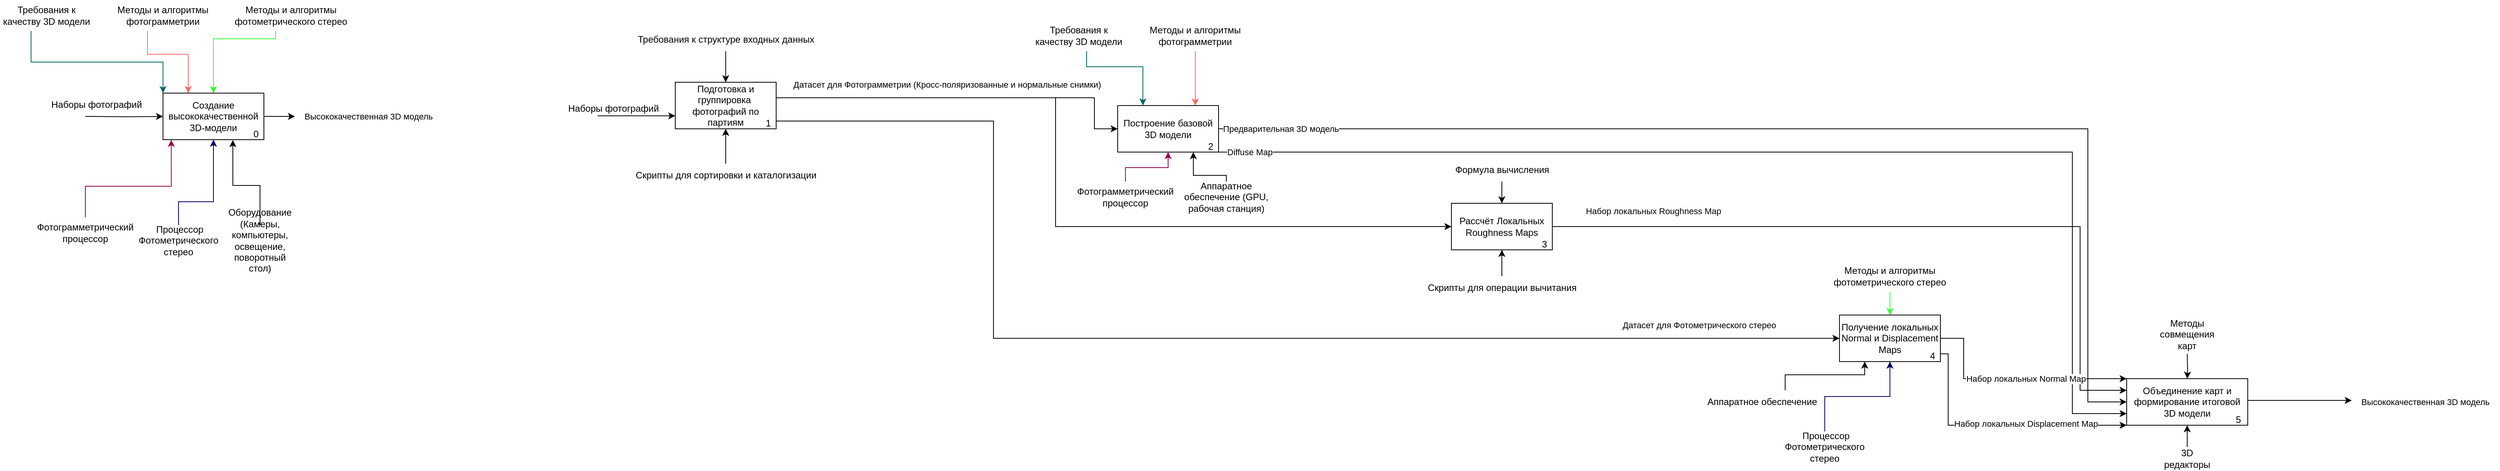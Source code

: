 <mxfile version="26.1.1">
  <diagram name="Страница — 1" id="NDfYiFxSxV_PJeX2wxCn">
    <mxGraphModel dx="1988" dy="931" grid="1" gridSize="10" guides="1" tooltips="1" connect="1" arrows="1" fold="1" page="1" pageScale="1" pageWidth="827" pageHeight="1169" math="0" shadow="0">
      <root>
        <mxCell id="0" />
        <mxCell id="1" parent="0" />
        <mxCell id="a2V4H0LdFu0M5qWoZMPw-4" value="Наборы фотографий" style="text;html=1;align=center;verticalAlign=middle;resizable=0;points=[];autosize=1;strokeColor=none;fillColor=none;" parent="1" vertex="1">
          <mxGeometry x="910" y="499" width="140" height="30" as="geometry" />
        </mxCell>
        <mxCell id="a2V4H0LdFu0M5qWoZMPw-85" style="edgeStyle=orthogonalEdgeStyle;rounded=0;orthogonalLoop=1;jettySize=auto;html=1;entryX=0.25;entryY=0;entryDx=0;entryDy=0;strokeColor=#006666;" parent="1" source="a2V4H0LdFu0M5qWoZMPw-7" target="a2V4H0LdFu0M5qWoZMPw-63" edge="1">
          <mxGeometry relative="1" as="geometry">
            <Array as="points">
              <mxPoint x="1590" y="460" />
              <mxPoint x="1663" y="460" />
            </Array>
          </mxGeometry>
        </mxCell>
        <mxCell id="a2V4H0LdFu0M5qWoZMPw-7" value="Требования к качеству 3D модели" style="text;html=1;align=center;verticalAlign=middle;whiteSpace=wrap;rounded=0;" parent="1" vertex="1">
          <mxGeometry x="1520" y="400" width="120" height="40" as="geometry" />
        </mxCell>
        <mxCell id="a2V4H0LdFu0M5qWoZMPw-68" style="edgeStyle=orthogonalEdgeStyle;rounded=0;orthogonalLoop=1;jettySize=auto;html=1;strokeColor=#FF6666;" parent="1" source="a2V4H0LdFu0M5qWoZMPw-9" target="a2V4H0LdFu0M5qWoZMPw-63" edge="1">
          <mxGeometry relative="1" as="geometry">
            <Array as="points">
              <mxPoint x="1695" y="400" />
              <mxPoint x="1695" y="400" />
            </Array>
          </mxGeometry>
        </mxCell>
        <mxCell id="a2V4H0LdFu0M5qWoZMPw-9" value="Методы и алгоритмы фотограмметрии" style="text;html=1;align=center;verticalAlign=middle;whiteSpace=wrap;rounded=0;" parent="1" vertex="1">
          <mxGeometry x="1670" y="400" width="120" height="40" as="geometry" />
        </mxCell>
        <mxCell id="a2V4H0LdFu0M5qWoZMPw-101" style="edgeStyle=orthogonalEdgeStyle;rounded=0;orthogonalLoop=1;jettySize=auto;html=1;entryX=0.5;entryY=0;entryDx=0;entryDy=0;strokeColor=#33FF33;" parent="1" source="a2V4H0LdFu0M5qWoZMPw-10" target="a2V4H0LdFu0M5qWoZMPw-76" edge="1">
          <mxGeometry relative="1" as="geometry">
            <mxPoint x="850.833" y="1090" as="targetPoint" />
            <Array as="points">
              <mxPoint x="2625" y="710" />
            </Array>
          </mxGeometry>
        </mxCell>
        <mxCell id="a2V4H0LdFu0M5qWoZMPw-10" value="Методы и алгоритмы фотометрического стерео" style="text;html=1;align=center;verticalAlign=middle;whiteSpace=wrap;rounded=0;" parent="1" vertex="1">
          <mxGeometry x="2540" y="710" width="170" height="40" as="geometry" />
        </mxCell>
        <mxCell id="a2V4H0LdFu0M5qWoZMPw-28" value="П" style="group" parent="1" vertex="1" connectable="0">
          <mxGeometry x="1060" y="480" width="150" height="68" as="geometry" />
        </mxCell>
        <mxCell id="a2V4H0LdFu0M5qWoZMPw-29" value="Подготовка и группировка&amp;nbsp; фотографий по партиям" style="rounded=0;whiteSpace=wrap;html=1;" parent="a2V4H0LdFu0M5qWoZMPw-28" vertex="1">
          <mxGeometry width="130" height="60" as="geometry" />
        </mxCell>
        <mxCell id="a2V4H0LdFu0M5qWoZMPw-30" value="1" style="text;html=1;align=center;verticalAlign=middle;whiteSpace=wrap;rounded=0;" parent="a2V4H0LdFu0M5qWoZMPw-28" vertex="1">
          <mxGeometry x="90" y="38" width="60" height="30" as="geometry" />
        </mxCell>
        <mxCell id="a2V4H0LdFu0M5qWoZMPw-69" style="edgeStyle=orthogonalEdgeStyle;rounded=0;orthogonalLoop=1;jettySize=auto;html=1;entryX=0.5;entryY=1;entryDx=0;entryDy=0;strokeColor=#99004D;exitX=0.5;exitY=0;exitDx=0;exitDy=0;" parent="1" source="lgzBxTzGzxC5EpiXFaj9-91" target="a2V4H0LdFu0M5qWoZMPw-63" edge="1">
          <mxGeometry relative="1" as="geometry">
            <Array as="points">
              <mxPoint x="1640" y="590" />
              <mxPoint x="1695" y="590" />
            </Array>
            <mxPoint x="430" y="890" as="sourcePoint" />
          </mxGeometry>
        </mxCell>
        <mxCell id="a2V4H0LdFu0M5qWoZMPw-103" style="edgeStyle=orthogonalEdgeStyle;rounded=0;orthogonalLoop=1;jettySize=auto;html=1;entryX=0.5;entryY=1;entryDx=0;entryDy=0;strokeColor=#000066;" parent="1" source="a2V4H0LdFu0M5qWoZMPw-36" target="a2V4H0LdFu0M5qWoZMPw-76" edge="1">
          <mxGeometry relative="1" as="geometry" />
        </mxCell>
        <mxCell id="a2V4H0LdFu0M5qWoZMPw-36" value="&amp;nbsp;Процессор&lt;div&gt;Фотометрического стерео&lt;/div&gt;" style="text;html=1;align=center;verticalAlign=middle;whiteSpace=wrap;rounded=0;" parent="1" vertex="1">
          <mxGeometry x="2481" y="930" width="120" height="40" as="geometry" />
        </mxCell>
        <mxCell id="a2V4H0LdFu0M5qWoZMPw-44" style="edgeStyle=orthogonalEdgeStyle;rounded=0;orthogonalLoop=1;jettySize=auto;html=1;entryX=0.5;entryY=0;entryDx=0;entryDy=0;" parent="1" source="a2V4H0LdFu0M5qWoZMPw-43" target="a2V4H0LdFu0M5qWoZMPw-29" edge="1">
          <mxGeometry relative="1" as="geometry" />
        </mxCell>
        <mxCell id="a2V4H0LdFu0M5qWoZMPw-43" value="Требования к структуре входных данных" style="text;html=1;align=center;verticalAlign=middle;resizable=0;points=[];autosize=1;strokeColor=none;fillColor=none;" parent="1" vertex="1">
          <mxGeometry x="1000" y="410" width="250" height="30" as="geometry" />
        </mxCell>
        <mxCell id="lgzBxTzGzxC5EpiXFaj9-105" style="edgeStyle=orthogonalEdgeStyle;rounded=0;orthogonalLoop=1;jettySize=auto;html=1;entryX=0.5;entryY=1;entryDx=0;entryDy=0;" edge="1" parent="1" source="a2V4H0LdFu0M5qWoZMPw-53" target="a2V4H0LdFu0M5qWoZMPw-29">
          <mxGeometry relative="1" as="geometry" />
        </mxCell>
        <mxCell id="a2V4H0LdFu0M5qWoZMPw-53" value="Скрипты для сортировки и каталогизации" style="text;html=1;align=center;verticalAlign=middle;resizable=0;points=[];autosize=1;strokeColor=none;fillColor=none;" parent="1" vertex="1">
          <mxGeometry x="995" y="585" width="260" height="30" as="geometry" />
        </mxCell>
        <mxCell id="a2V4H0LdFu0M5qWoZMPw-58" style="edgeStyle=orthogonalEdgeStyle;rounded=0;orthogonalLoop=1;jettySize=auto;html=1;exitX=1;exitY=0.5;exitDx=0;exitDy=0;entryX=0;entryY=0.5;entryDx=0;entryDy=0;" parent="1" source="a2V4H0LdFu0M5qWoZMPw-29" target="a2V4H0LdFu0M5qWoZMPw-76" edge="1">
          <mxGeometry relative="1" as="geometry">
            <mxPoint x="1390" y="584" as="targetPoint" />
            <mxPoint x="1260" y="584" as="sourcePoint" />
            <Array as="points">
              <mxPoint x="1190" y="530" />
              <mxPoint x="1470" y="530" />
              <mxPoint x="1470" y="810" />
            </Array>
          </mxGeometry>
        </mxCell>
        <mxCell id="a2V4H0LdFu0M5qWoZMPw-59" value="Датасет для Фотометрического стерео" style="edgeLabel;html=1;align=center;verticalAlign=middle;resizable=0;points=[];" parent="a2V4H0LdFu0M5qWoZMPw-58" vertex="1" connectable="0">
          <mxGeometry x="-0.08" relative="1" as="geometry">
            <mxPoint x="721" y="-17" as="offset" />
          </mxGeometry>
        </mxCell>
        <mxCell id="a2V4H0LdFu0M5qWoZMPw-60" value="П" style="group" parent="1" vertex="1" connectable="0">
          <mxGeometry x="1630" y="510" width="150" height="68" as="geometry" />
        </mxCell>
        <mxCell id="a2V4H0LdFu0M5qWoZMPw-63" value="Построение базовой 3D модели" style="rounded=0;whiteSpace=wrap;html=1;" parent="a2V4H0LdFu0M5qWoZMPw-60" vertex="1">
          <mxGeometry width="130" height="60" as="geometry" />
        </mxCell>
        <mxCell id="a2V4H0LdFu0M5qWoZMPw-64" value="2" style="text;html=1;align=center;verticalAlign=middle;whiteSpace=wrap;rounded=0;" parent="a2V4H0LdFu0M5qWoZMPw-60" vertex="1">
          <mxGeometry x="90" y="38" width="60" height="30" as="geometry" />
        </mxCell>
        <mxCell id="a2V4H0LdFu0M5qWoZMPw-48" style="edgeStyle=orthogonalEdgeStyle;rounded=0;orthogonalLoop=1;jettySize=auto;html=1;entryX=0;entryY=0.5;entryDx=0;entryDy=0;" parent="1" source="a2V4H0LdFu0M5qWoZMPw-29" target="a2V4H0LdFu0M5qWoZMPw-63" edge="1">
          <mxGeometry relative="1" as="geometry">
            <mxPoint x="1320" y="540" as="targetPoint" />
            <Array as="points">
              <mxPoint x="1600" y="500" />
              <mxPoint x="1600" y="540" />
            </Array>
          </mxGeometry>
        </mxCell>
        <mxCell id="a2V4H0LdFu0M5qWoZMPw-49" value="Датасет для Фотограмметрии (Кросс-поляризованные и нормальные снимки)" style="edgeLabel;html=1;align=center;verticalAlign=middle;resizable=0;points=[];" parent="a2V4H0LdFu0M5qWoZMPw-48" vertex="1" connectable="0">
          <mxGeometry x="-0.08" relative="1" as="geometry">
            <mxPoint x="-1" y="-17" as="offset" />
          </mxGeometry>
        </mxCell>
        <mxCell id="a2V4H0LdFu0M5qWoZMPw-71" style="edgeStyle=orthogonalEdgeStyle;rounded=0;orthogonalLoop=1;jettySize=auto;html=1;entryX=0.75;entryY=1;entryDx=0;entryDy=0;" parent="1" source="a2V4H0LdFu0M5qWoZMPw-70" target="a2V4H0LdFu0M5qWoZMPw-63" edge="1">
          <mxGeometry relative="1" as="geometry">
            <Array as="points">
              <mxPoint x="1770" y="600" />
              <mxPoint x="1728" y="600" />
            </Array>
          </mxGeometry>
        </mxCell>
        <mxCell id="a2V4H0LdFu0M5qWoZMPw-70" value="Аппаратное обеспечение (GPU, рабочая станция)" style="text;html=1;align=center;verticalAlign=middle;whiteSpace=wrap;rounded=0;" parent="1" vertex="1">
          <mxGeometry x="1710" y="608" width="120" height="40" as="geometry" />
        </mxCell>
        <mxCell id="a2V4H0LdFu0M5qWoZMPw-72" value="П" style="group" parent="1" vertex="1" connectable="0">
          <mxGeometry x="2060" y="636" width="150" height="68" as="geometry" />
        </mxCell>
        <mxCell id="a2V4H0LdFu0M5qWoZMPw-73" value="Рассчёт Локальных Roughness Maps" style="rounded=0;whiteSpace=wrap;html=1;" parent="a2V4H0LdFu0M5qWoZMPw-72" vertex="1">
          <mxGeometry width="130" height="60" as="geometry" />
        </mxCell>
        <mxCell id="a2V4H0LdFu0M5qWoZMPw-74" value="3" style="text;html=1;align=center;verticalAlign=middle;whiteSpace=wrap;rounded=0;" parent="a2V4H0LdFu0M5qWoZMPw-72" vertex="1">
          <mxGeometry x="90" y="38" width="60" height="30" as="geometry" />
        </mxCell>
        <mxCell id="a2V4H0LdFu0M5qWoZMPw-75" value="П" style="group" parent="1" vertex="1" connectable="0">
          <mxGeometry x="2560" y="780" width="150" height="68" as="geometry" />
        </mxCell>
        <mxCell id="a2V4H0LdFu0M5qWoZMPw-76" value="Получение локальных Normal и Displacement Maps" style="rounded=0;whiteSpace=wrap;html=1;" parent="a2V4H0LdFu0M5qWoZMPw-75" vertex="1">
          <mxGeometry width="130" height="60" as="geometry" />
        </mxCell>
        <mxCell id="a2V4H0LdFu0M5qWoZMPw-77" value="4" style="text;html=1;align=center;verticalAlign=middle;whiteSpace=wrap;rounded=0;" parent="a2V4H0LdFu0M5qWoZMPw-75" vertex="1">
          <mxGeometry x="90" y="38" width="60" height="30" as="geometry" />
        </mxCell>
        <mxCell id="a2V4H0LdFu0M5qWoZMPw-92" style="edgeStyle=orthogonalEdgeStyle;rounded=0;orthogonalLoop=1;jettySize=auto;html=1;" parent="1" source="a2V4H0LdFu0M5qWoZMPw-29" target="a2V4H0LdFu0M5qWoZMPw-73" edge="1">
          <mxGeometry relative="1" as="geometry">
            <Array as="points">
              <mxPoint x="1550" y="500" />
              <mxPoint x="1550" y="666" />
            </Array>
          </mxGeometry>
        </mxCell>
        <mxCell id="a2V4H0LdFu0M5qWoZMPw-97" style="edgeStyle=orthogonalEdgeStyle;rounded=0;orthogonalLoop=1;jettySize=auto;html=1;entryX=0.5;entryY=1;entryDx=0;entryDy=0;" parent="1" source="a2V4H0LdFu0M5qWoZMPw-94" target="a2V4H0LdFu0M5qWoZMPw-73" edge="1">
          <mxGeometry relative="1" as="geometry" />
        </mxCell>
        <mxCell id="a2V4H0LdFu0M5qWoZMPw-94" value="Скрипты для операции вычитания" style="text;html=1;align=center;verticalAlign=middle;resizable=0;points=[];autosize=1;strokeColor=none;fillColor=none;" parent="1" vertex="1">
          <mxGeometry x="2015" y="730" width="220" height="30" as="geometry" />
        </mxCell>
        <mxCell id="a2V4H0LdFu0M5qWoZMPw-100" style="edgeStyle=orthogonalEdgeStyle;rounded=0;orthogonalLoop=1;jettySize=auto;html=1;entryX=0.5;entryY=0;entryDx=0;entryDy=0;" parent="1" source="a2V4H0LdFu0M5qWoZMPw-99" target="a2V4H0LdFu0M5qWoZMPw-73" edge="1">
          <mxGeometry relative="1" as="geometry" />
        </mxCell>
        <mxCell id="a2V4H0LdFu0M5qWoZMPw-99" value="Формула вычисления" style="text;html=1;align=center;verticalAlign=middle;resizable=0;points=[];autosize=1;strokeColor=none;fillColor=none;" parent="1" vertex="1">
          <mxGeometry x="2055" y="578" width="140" height="30" as="geometry" />
        </mxCell>
        <mxCell id="a2V4H0LdFu0M5qWoZMPw-107" style="edgeStyle=orthogonalEdgeStyle;rounded=0;orthogonalLoop=1;jettySize=auto;html=1;entryX=0.25;entryY=1;entryDx=0;entryDy=0;" parent="1" source="a2V4H0LdFu0M5qWoZMPw-105" target="a2V4H0LdFu0M5qWoZMPw-76" edge="1">
          <mxGeometry relative="1" as="geometry">
            <Array as="points">
              <mxPoint x="2490" y="857" />
              <mxPoint x="2592" y="857" />
            </Array>
          </mxGeometry>
        </mxCell>
        <mxCell id="a2V4H0LdFu0M5qWoZMPw-105" value="Аппаратное обеспечение" style="text;html=1;align=center;verticalAlign=middle;resizable=0;points=[];autosize=1;strokeColor=none;fillColor=none;" parent="1" vertex="1">
          <mxGeometry x="2380" y="877" width="160" height="30" as="geometry" />
        </mxCell>
        <mxCell id="a2V4H0LdFu0M5qWoZMPw-110" value="П" style="group" parent="1" vertex="1" connectable="0">
          <mxGeometry x="2930" y="862" width="180" height="68" as="geometry" />
        </mxCell>
        <mxCell id="a2V4H0LdFu0M5qWoZMPw-111" value="Объединение карт и формирование итоговой 3D модели" style="rounded=0;whiteSpace=wrap;html=1;" parent="a2V4H0LdFu0M5qWoZMPw-110" vertex="1">
          <mxGeometry width="156" height="60" as="geometry" />
        </mxCell>
        <mxCell id="a2V4H0LdFu0M5qWoZMPw-112" value="5" style="text;html=1;align=center;verticalAlign=middle;whiteSpace=wrap;rounded=0;" parent="a2V4H0LdFu0M5qWoZMPw-110" vertex="1">
          <mxGeometry x="108" y="38" width="72" height="30" as="geometry" />
        </mxCell>
        <mxCell id="a2V4H0LdFu0M5qWoZMPw-116" style="edgeStyle=orthogonalEdgeStyle;rounded=0;orthogonalLoop=1;jettySize=auto;html=1;" parent="1" target="a2V4H0LdFu0M5qWoZMPw-111" edge="1">
          <mxGeometry relative="1" as="geometry">
            <mxPoint x="3008" y="830" as="sourcePoint" />
          </mxGeometry>
        </mxCell>
        <mxCell id="a2V4H0LdFu0M5qWoZMPw-115" value="Методы совмещения карт" style="text;html=1;align=center;verticalAlign=middle;whiteSpace=wrap;rounded=0;" parent="1" vertex="1">
          <mxGeometry x="2978" y="790" width="60" height="30" as="geometry" />
        </mxCell>
        <mxCell id="a2V4H0LdFu0M5qWoZMPw-119" style="edgeStyle=orthogonalEdgeStyle;rounded=0;orthogonalLoop=1;jettySize=auto;html=1;" parent="1" source="a2V4H0LdFu0M5qWoZMPw-117" target="a2V4H0LdFu0M5qWoZMPw-111" edge="1">
          <mxGeometry relative="1" as="geometry" />
        </mxCell>
        <mxCell id="a2V4H0LdFu0M5qWoZMPw-117" value="3D редакторы" style="text;html=1;align=center;verticalAlign=middle;whiteSpace=wrap;rounded=0;" parent="1" vertex="1">
          <mxGeometry x="2978" y="950" width="60" height="30" as="geometry" />
        </mxCell>
        <mxCell id="a2V4H0LdFu0M5qWoZMPw-86" style="edgeStyle=orthogonalEdgeStyle;rounded=0;orthogonalLoop=1;jettySize=auto;html=1;entryX=0;entryY=0.5;entryDx=0;entryDy=0;" parent="1" source="a2V4H0LdFu0M5qWoZMPw-63" target="a2V4H0LdFu0M5qWoZMPw-111" edge="1">
          <mxGeometry relative="1" as="geometry">
            <mxPoint x="1920" y="400" as="targetPoint" />
            <Array as="points">
              <mxPoint x="2880" y="540" />
              <mxPoint x="2880" y="892" />
            </Array>
          </mxGeometry>
        </mxCell>
        <mxCell id="a2V4H0LdFu0M5qWoZMPw-87" value="Предварительная 3D модель" style="edgeLabel;html=1;align=center;verticalAlign=middle;resizable=0;points=[];" parent="a2V4H0LdFu0M5qWoZMPw-86" vertex="1" connectable="0">
          <mxGeometry x="-0.393" y="-2" relative="1" as="geometry">
            <mxPoint x="-382" y="-2" as="offset" />
          </mxGeometry>
        </mxCell>
        <mxCell id="a2V4H0LdFu0M5qWoZMPw-89" style="edgeStyle=orthogonalEdgeStyle;rounded=0;orthogonalLoop=1;jettySize=auto;html=1;entryX=0;entryY=0.75;entryDx=0;entryDy=0;" parent="1" source="a2V4H0LdFu0M5qWoZMPw-63" target="a2V4H0LdFu0M5qWoZMPw-111" edge="1">
          <mxGeometry relative="1" as="geometry">
            <mxPoint x="1880.0" y="600" as="targetPoint" />
            <Array as="points">
              <mxPoint x="2860" y="570" />
              <mxPoint x="2860" y="907" />
            </Array>
          </mxGeometry>
        </mxCell>
        <mxCell id="a2V4H0LdFu0M5qWoZMPw-91" value="Diffuse Map" style="edgeLabel;html=1;align=center;verticalAlign=middle;resizable=0;points=[];" parent="a2V4H0LdFu0M5qWoZMPw-89" vertex="1" connectable="0">
          <mxGeometry x="-0.232" relative="1" as="geometry">
            <mxPoint x="-539" as="offset" />
          </mxGeometry>
        </mxCell>
        <mxCell id="a2V4H0LdFu0M5qWoZMPw-78" style="edgeStyle=orthogonalEdgeStyle;rounded=0;orthogonalLoop=1;jettySize=auto;html=1;entryX=0;entryY=0.25;entryDx=0;entryDy=0;" parent="1" source="a2V4H0LdFu0M5qWoZMPw-73" target="a2V4H0LdFu0M5qWoZMPw-111" edge="1">
          <mxGeometry relative="1" as="geometry">
            <mxPoint x="2380" y="666" as="targetPoint" />
            <Array as="points">
              <mxPoint x="2870" y="666" />
              <mxPoint x="2870" y="877" />
            </Array>
          </mxGeometry>
        </mxCell>
        <mxCell id="a2V4H0LdFu0M5qWoZMPw-82" value="Набор локальных Roughness Map" style="edgeLabel;html=1;align=center;verticalAlign=middle;resizable=0;points=[];" parent="a2V4H0LdFu0M5qWoZMPw-78" vertex="1" connectable="0">
          <mxGeometry x="0.548" y="-2" relative="1" as="geometry">
            <mxPoint x="-548" y="-76" as="offset" />
          </mxGeometry>
        </mxCell>
        <mxCell id="a2V4H0LdFu0M5qWoZMPw-123" style="edgeStyle=orthogonalEdgeStyle;rounded=0;orthogonalLoop=1;jettySize=auto;html=1;entryX=0;entryY=0;entryDx=0;entryDy=0;" parent="1" source="a2V4H0LdFu0M5qWoZMPw-76" target="a2V4H0LdFu0M5qWoZMPw-111" edge="1">
          <mxGeometry relative="1" as="geometry">
            <Array as="points">
              <mxPoint x="2720" y="810" />
              <mxPoint x="2720" y="862" />
            </Array>
          </mxGeometry>
        </mxCell>
        <mxCell id="a2V4H0LdFu0M5qWoZMPw-124" value="Набор локальных Normal Map" style="edgeLabel;html=1;align=center;verticalAlign=middle;resizable=0;points=[];" parent="a2V4H0LdFu0M5qWoZMPw-123" vertex="1" connectable="0">
          <mxGeometry x="-0.065" y="-2" relative="1" as="geometry">
            <mxPoint x="25" y="-2" as="offset" />
          </mxGeometry>
        </mxCell>
        <mxCell id="a2V4H0LdFu0M5qWoZMPw-126" style="edgeStyle=orthogonalEdgeStyle;rounded=0;orthogonalLoop=1;jettySize=auto;html=1;entryX=0;entryY=1;entryDx=0;entryDy=0;" parent="1" source="a2V4H0LdFu0M5qWoZMPw-76" target="a2V4H0LdFu0M5qWoZMPw-111" edge="1">
          <mxGeometry relative="1" as="geometry">
            <Array as="points">
              <mxPoint x="2700" y="830" />
              <mxPoint x="2700" y="922" />
            </Array>
          </mxGeometry>
        </mxCell>
        <mxCell id="a2V4H0LdFu0M5qWoZMPw-127" value="Набор локальных Displacement Map" style="edgeLabel;html=1;align=center;verticalAlign=middle;resizable=0;points=[];" parent="1" vertex="1" connectable="0">
          <mxGeometry x="2800.002" y="920.001" as="geometry" />
        </mxCell>
        <mxCell id="a2V4H0LdFu0M5qWoZMPw-129" value="&lt;span style=&quot;font-size: 11px; text-wrap-mode: nowrap; background-color: rgb(255, 255, 255);&quot;&gt;Высококачественная 3D модель&lt;/span&gt;" style="text;html=1;align=center;verticalAlign=middle;whiteSpace=wrap;rounded=0;" parent="1" vertex="1">
          <mxGeometry x="3220" y="877" width="190" height="30" as="geometry" />
        </mxCell>
        <mxCell id="a2V4H0LdFu0M5qWoZMPw-131" style="edgeStyle=orthogonalEdgeStyle;rounded=0;orthogonalLoop=1;jettySize=auto;html=1;exitX=1;exitY=0.25;exitDx=0;exitDy=0;" parent="1" source="a2V4H0LdFu0M5qWoZMPw-111" target="a2V4H0LdFu0M5qWoZMPw-129" edge="1">
          <mxGeometry relative="1" as="geometry">
            <Array as="points">
              <mxPoint x="3086" y="890" />
            </Array>
          </mxGeometry>
        </mxCell>
        <mxCell id="lgzBxTzGzxC5EpiXFaj9-4" style="edgeStyle=orthogonalEdgeStyle;rounded=0;orthogonalLoop=1;jettySize=auto;html=1;entryX=0;entryY=0.5;entryDx=0;entryDy=0;" edge="1" parent="1" target="lgzBxTzGzxC5EpiXFaj9-18">
          <mxGeometry relative="1" as="geometry">
            <mxPoint x="300" y="524" as="sourcePoint" />
          </mxGeometry>
        </mxCell>
        <mxCell id="lgzBxTzGzxC5EpiXFaj9-5" value="Наборы фотографий" style="text;html=1;align=center;verticalAlign=middle;resizable=0;points=[];autosize=1;strokeColor=none;fillColor=none;" vertex="1" parent="1">
          <mxGeometry x="244" y="494" width="140" height="30" as="geometry" />
        </mxCell>
        <mxCell id="lgzBxTzGzxC5EpiXFaj9-6" style="edgeStyle=orthogonalEdgeStyle;rounded=0;orthogonalLoop=1;jettySize=auto;html=1;entryX=0;entryY=0;entryDx=0;entryDy=0;strokeColor=#006666;" edge="1" parent="1" source="lgzBxTzGzxC5EpiXFaj9-8" target="lgzBxTzGzxC5EpiXFaj9-18">
          <mxGeometry relative="1" as="geometry">
            <Array as="points">
              <mxPoint x="230" y="454" />
              <mxPoint x="400" y="454" />
            </Array>
          </mxGeometry>
        </mxCell>
        <mxCell id="lgzBxTzGzxC5EpiXFaj9-8" value="Требования к качеству 3D модели" style="text;html=1;align=center;verticalAlign=middle;whiteSpace=wrap;rounded=0;" vertex="1" parent="1">
          <mxGeometry x="190" y="374" width="120" height="40" as="geometry" />
        </mxCell>
        <mxCell id="lgzBxTzGzxC5EpiXFaj9-9" style="edgeStyle=orthogonalEdgeStyle;rounded=0;orthogonalLoop=1;jettySize=auto;html=1;entryX=0.25;entryY=0;entryDx=0;entryDy=0;strokeColor=#FF6666;" edge="1" parent="1" source="lgzBxTzGzxC5EpiXFaj9-11" target="lgzBxTzGzxC5EpiXFaj9-18">
          <mxGeometry relative="1" as="geometry">
            <Array as="points">
              <mxPoint x="380" y="444" />
              <mxPoint x="433" y="444" />
            </Array>
          </mxGeometry>
        </mxCell>
        <mxCell id="lgzBxTzGzxC5EpiXFaj9-11" value="Методы и алгоритмы фотограмметрии" style="text;html=1;align=center;verticalAlign=middle;whiteSpace=wrap;rounded=0;" vertex="1" parent="1">
          <mxGeometry x="340" y="374" width="120" height="40" as="geometry" />
        </mxCell>
        <mxCell id="lgzBxTzGzxC5EpiXFaj9-12" style="edgeStyle=orthogonalEdgeStyle;rounded=0;orthogonalLoop=1;jettySize=auto;html=1;entryX=0.5;entryY=0;entryDx=0;entryDy=0;strokeColor=#33FF33;" edge="1" parent="1" source="lgzBxTzGzxC5EpiXFaj9-14" target="lgzBxTzGzxC5EpiXFaj9-18">
          <mxGeometry relative="1" as="geometry">
            <Array as="points">
              <mxPoint x="545" y="424" />
              <mxPoint x="465" y="424" />
            </Array>
          </mxGeometry>
        </mxCell>
        <mxCell id="lgzBxTzGzxC5EpiXFaj9-14" value="Методы и алгоритмы фотометрического стерео" style="text;html=1;align=center;verticalAlign=middle;whiteSpace=wrap;rounded=0;" vertex="1" parent="1">
          <mxGeometry x="480" y="374" width="170" height="40" as="geometry" />
        </mxCell>
        <mxCell id="lgzBxTzGzxC5EpiXFaj9-17" value="" style="group" vertex="1" connectable="0" parent="1">
          <mxGeometry x="400" y="494" width="150" height="68" as="geometry" />
        </mxCell>
        <mxCell id="lgzBxTzGzxC5EpiXFaj9-18" value="Создание высококачественной 3D-модели" style="rounded=0;whiteSpace=wrap;html=1;" vertex="1" parent="lgzBxTzGzxC5EpiXFaj9-17">
          <mxGeometry width="130" height="60" as="geometry" />
        </mxCell>
        <mxCell id="lgzBxTzGzxC5EpiXFaj9-19" value="0" style="text;html=1;align=center;verticalAlign=middle;whiteSpace=wrap;rounded=0;" vertex="1" parent="lgzBxTzGzxC5EpiXFaj9-17">
          <mxGeometry x="90" y="38" width="60" height="30" as="geometry" />
        </mxCell>
        <mxCell id="lgzBxTzGzxC5EpiXFaj9-23" style="edgeStyle=orthogonalEdgeStyle;rounded=0;orthogonalLoop=1;jettySize=auto;html=1;strokeColor=#99004D;exitX=0.5;exitY=0;exitDx=0;exitDy=0;entryX=0.082;entryY=1.004;entryDx=0;entryDy=0;entryPerimeter=0;" edge="1" parent="1" source="lgzBxTzGzxC5EpiXFaj9-25" target="lgzBxTzGzxC5EpiXFaj9-18">
          <mxGeometry relative="1" as="geometry">
            <mxPoint x="190" y="674" as="sourcePoint" />
            <mxPoint x="440" y="574" as="targetPoint" />
            <Array as="points">
              <mxPoint x="300" y="614" />
              <mxPoint x="411" y="614" />
            </Array>
          </mxGeometry>
        </mxCell>
        <mxCell id="lgzBxTzGzxC5EpiXFaj9-25" value="Фотограмметрический процессор" style="text;html=1;align=center;verticalAlign=middle;whiteSpace=wrap;rounded=0;" vertex="1" parent="1">
          <mxGeometry x="240" y="654" width="120" height="40" as="geometry" />
        </mxCell>
        <mxCell id="lgzBxTzGzxC5EpiXFaj9-26" style="edgeStyle=orthogonalEdgeStyle;rounded=0;orthogonalLoop=1;jettySize=auto;html=1;entryX=0.5;entryY=1;entryDx=0;entryDy=0;strokeColor=#000066;exitX=0.5;exitY=0;exitDx=0;exitDy=0;" edge="1" parent="1" source="lgzBxTzGzxC5EpiXFaj9-28" target="lgzBxTzGzxC5EpiXFaj9-18">
          <mxGeometry relative="1" as="geometry">
            <Array as="points">
              <mxPoint x="420" y="634" />
              <mxPoint x="465" y="634" />
            </Array>
          </mxGeometry>
        </mxCell>
        <mxCell id="lgzBxTzGzxC5EpiXFaj9-28" value="&amp;nbsp;Процессор&lt;div&gt;Фотометрического стерео&lt;/div&gt;" style="text;html=1;align=center;verticalAlign=middle;whiteSpace=wrap;rounded=0;" vertex="1" parent="1">
          <mxGeometry x="360" y="664" width="120" height="40" as="geometry" />
        </mxCell>
        <mxCell id="lgzBxTzGzxC5EpiXFaj9-96" style="edgeStyle=orthogonalEdgeStyle;rounded=0;orthogonalLoop=1;jettySize=auto;html=1;entryX=0;entryY=0.75;entryDx=0;entryDy=0;" edge="1" parent="1" source="lgzBxTzGzxC5EpiXFaj9-29" target="lgzBxTzGzxC5EpiXFaj9-19">
          <mxGeometry relative="1" as="geometry">
            <Array as="points">
              <mxPoint x="525" y="613" />
              <mxPoint x="490" y="613" />
            </Array>
          </mxGeometry>
        </mxCell>
        <mxCell id="lgzBxTzGzxC5EpiXFaj9-29" value="Оборудование (Камеры, компьютеры, освещение, поворотный стол)" style="text;html=1;align=center;verticalAlign=middle;whiteSpace=wrap;rounded=0;" vertex="1" parent="1">
          <mxGeometry x="500" y="664" width="50" height="40" as="geometry" />
        </mxCell>
        <mxCell id="lgzBxTzGzxC5EpiXFaj9-84" value="&lt;span style=&quot;font-size: 11px; text-wrap-mode: nowrap; background-color: rgb(255, 255, 255);&quot;&gt;Высококачественная 3D модель&lt;/span&gt;" style="text;html=1;align=center;verticalAlign=middle;whiteSpace=wrap;rounded=0;" vertex="1" parent="1">
          <mxGeometry x="570" y="509" width="190" height="30" as="geometry" />
        </mxCell>
        <mxCell id="lgzBxTzGzxC5EpiXFaj9-89" style="edgeStyle=orthogonalEdgeStyle;rounded=0;orthogonalLoop=1;jettySize=auto;html=1;" edge="1" parent="1" source="lgzBxTzGzxC5EpiXFaj9-18" target="lgzBxTzGzxC5EpiXFaj9-84">
          <mxGeometry relative="1" as="geometry" />
        </mxCell>
        <mxCell id="lgzBxTzGzxC5EpiXFaj9-90" style="edgeStyle=orthogonalEdgeStyle;rounded=0;orthogonalLoop=1;jettySize=auto;html=1;entryX=0;entryY=0.5;entryDx=0;entryDy=0;" edge="1" parent="1">
          <mxGeometry relative="1" as="geometry">
            <mxPoint x="960" y="523.31" as="sourcePoint" />
            <mxPoint x="1060" y="523.31" as="targetPoint" />
          </mxGeometry>
        </mxCell>
        <mxCell id="lgzBxTzGzxC5EpiXFaj9-91" value="Фотограмметрический процессор" style="text;html=1;align=center;verticalAlign=middle;whiteSpace=wrap;rounded=0;" vertex="1" parent="1">
          <mxGeometry x="1580" y="608" width="120" height="40" as="geometry" />
        </mxCell>
      </root>
    </mxGraphModel>
  </diagram>
</mxfile>
